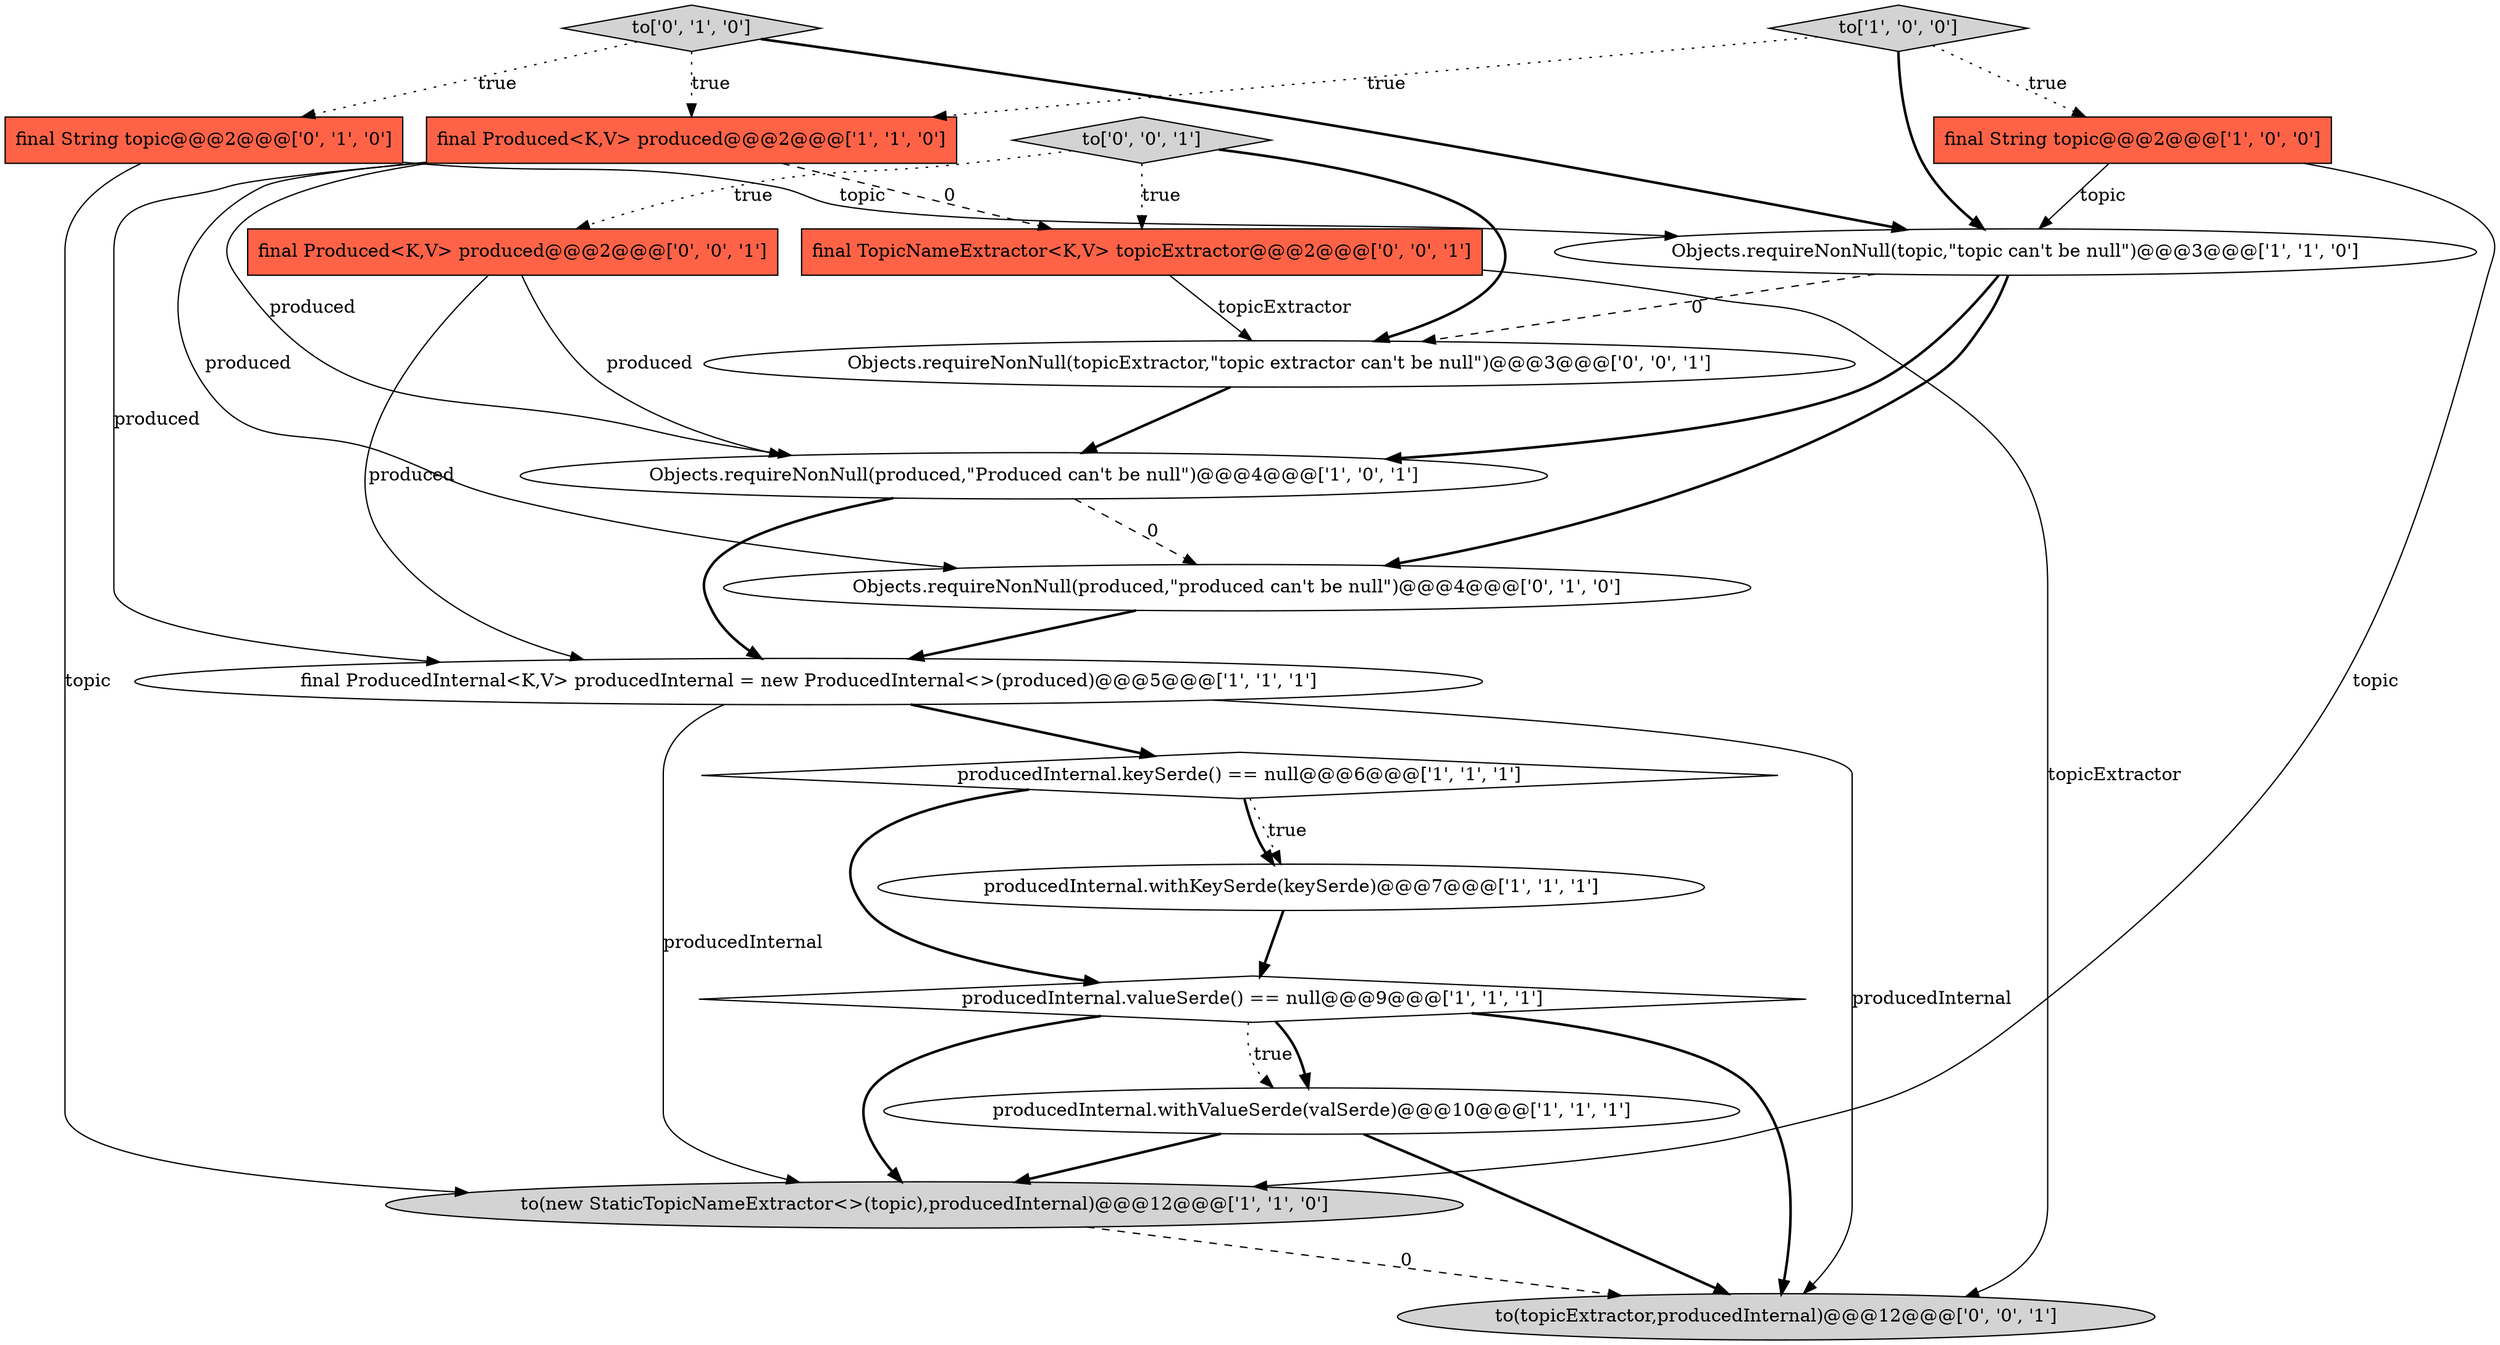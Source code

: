 digraph {
15 [style = filled, label = "final Produced<K,V> produced@@@2@@@['0', '0', '1']", fillcolor = tomato, shape = box image = "AAA0AAABBB3BBB"];
1 [style = filled, label = "final ProducedInternal<K,V> producedInternal = new ProducedInternal<>(produced)@@@5@@@['1', '1', '1']", fillcolor = white, shape = ellipse image = "AAA0AAABBB1BBB"];
5 [style = filled, label = "Objects.requireNonNull(produced,\"Produced can't be null\")@@@4@@@['1', '0', '1']", fillcolor = white, shape = ellipse image = "AAA0AAABBB1BBB"];
4 [style = filled, label = "Objects.requireNonNull(topic,\"topic can't be null\")@@@3@@@['1', '1', '0']", fillcolor = white, shape = ellipse image = "AAA0AAABBB1BBB"];
3 [style = filled, label = "final String topic@@@2@@@['1', '0', '0']", fillcolor = tomato, shape = box image = "AAA0AAABBB1BBB"];
18 [style = filled, label = "final TopicNameExtractor<K,V> topicExtractor@@@2@@@['0', '0', '1']", fillcolor = tomato, shape = box image = "AAA0AAABBB3BBB"];
11 [style = filled, label = "final String topic@@@2@@@['0', '1', '0']", fillcolor = tomato, shape = box image = "AAA0AAABBB2BBB"];
8 [style = filled, label = "to(new StaticTopicNameExtractor<>(topic),producedInternal)@@@12@@@['1', '1', '0']", fillcolor = lightgray, shape = ellipse image = "AAA0AAABBB1BBB"];
12 [style = filled, label = "to['0', '1', '0']", fillcolor = lightgray, shape = diamond image = "AAA0AAABBB2BBB"];
6 [style = filled, label = "producedInternal.valueSerde() == null@@@9@@@['1', '1', '1']", fillcolor = white, shape = diamond image = "AAA0AAABBB1BBB"];
14 [style = filled, label = "to['0', '0', '1']", fillcolor = lightgray, shape = diamond image = "AAA0AAABBB3BBB"];
16 [style = filled, label = "Objects.requireNonNull(topicExtractor,\"topic extractor can't be null\")@@@3@@@['0', '0', '1']", fillcolor = white, shape = ellipse image = "AAA0AAABBB3BBB"];
10 [style = filled, label = "to['1', '0', '0']", fillcolor = lightgray, shape = diamond image = "AAA0AAABBB1BBB"];
2 [style = filled, label = "producedInternal.withKeySerde(keySerde)@@@7@@@['1', '1', '1']", fillcolor = white, shape = ellipse image = "AAA0AAABBB1BBB"];
7 [style = filled, label = "producedInternal.withValueSerde(valSerde)@@@10@@@['1', '1', '1']", fillcolor = white, shape = ellipse image = "AAA0AAABBB1BBB"];
13 [style = filled, label = "Objects.requireNonNull(produced,\"produced can't be null\")@@@4@@@['0', '1', '0']", fillcolor = white, shape = ellipse image = "AAA1AAABBB2BBB"];
17 [style = filled, label = "to(topicExtractor,producedInternal)@@@12@@@['0', '0', '1']", fillcolor = lightgray, shape = ellipse image = "AAA0AAABBB3BBB"];
0 [style = filled, label = "producedInternal.keySerde() == null@@@6@@@['1', '1', '1']", fillcolor = white, shape = diamond image = "AAA0AAABBB1BBB"];
9 [style = filled, label = "final Produced<K,V> produced@@@2@@@['1', '1', '0']", fillcolor = tomato, shape = box image = "AAA0AAABBB1BBB"];
0->6 [style = bold, label=""];
0->2 [style = dotted, label="true"];
15->5 [style = solid, label="produced"];
9->18 [style = dashed, label="0"];
7->8 [style = bold, label=""];
5->13 [style = dashed, label="0"];
10->3 [style = dotted, label="true"];
14->16 [style = bold, label=""];
14->18 [style = dotted, label="true"];
6->7 [style = dotted, label="true"];
12->11 [style = dotted, label="true"];
18->17 [style = solid, label="topicExtractor"];
5->1 [style = bold, label=""];
9->13 [style = solid, label="produced"];
4->5 [style = bold, label=""];
9->1 [style = solid, label="produced"];
12->4 [style = bold, label=""];
4->16 [style = dashed, label="0"];
3->4 [style = solid, label="topic"];
6->17 [style = bold, label=""];
6->8 [style = bold, label=""];
15->1 [style = solid, label="produced"];
11->4 [style = solid, label="topic"];
18->16 [style = solid, label="topicExtractor"];
14->15 [style = dotted, label="true"];
12->9 [style = dotted, label="true"];
11->8 [style = solid, label="topic"];
10->4 [style = bold, label=""];
3->8 [style = solid, label="topic"];
16->5 [style = bold, label=""];
2->6 [style = bold, label=""];
13->1 [style = bold, label=""];
4->13 [style = bold, label=""];
7->17 [style = bold, label=""];
0->2 [style = bold, label=""];
6->7 [style = bold, label=""];
9->5 [style = solid, label="produced"];
1->8 [style = solid, label="producedInternal"];
1->17 [style = solid, label="producedInternal"];
8->17 [style = dashed, label="0"];
10->9 [style = dotted, label="true"];
1->0 [style = bold, label=""];
}
